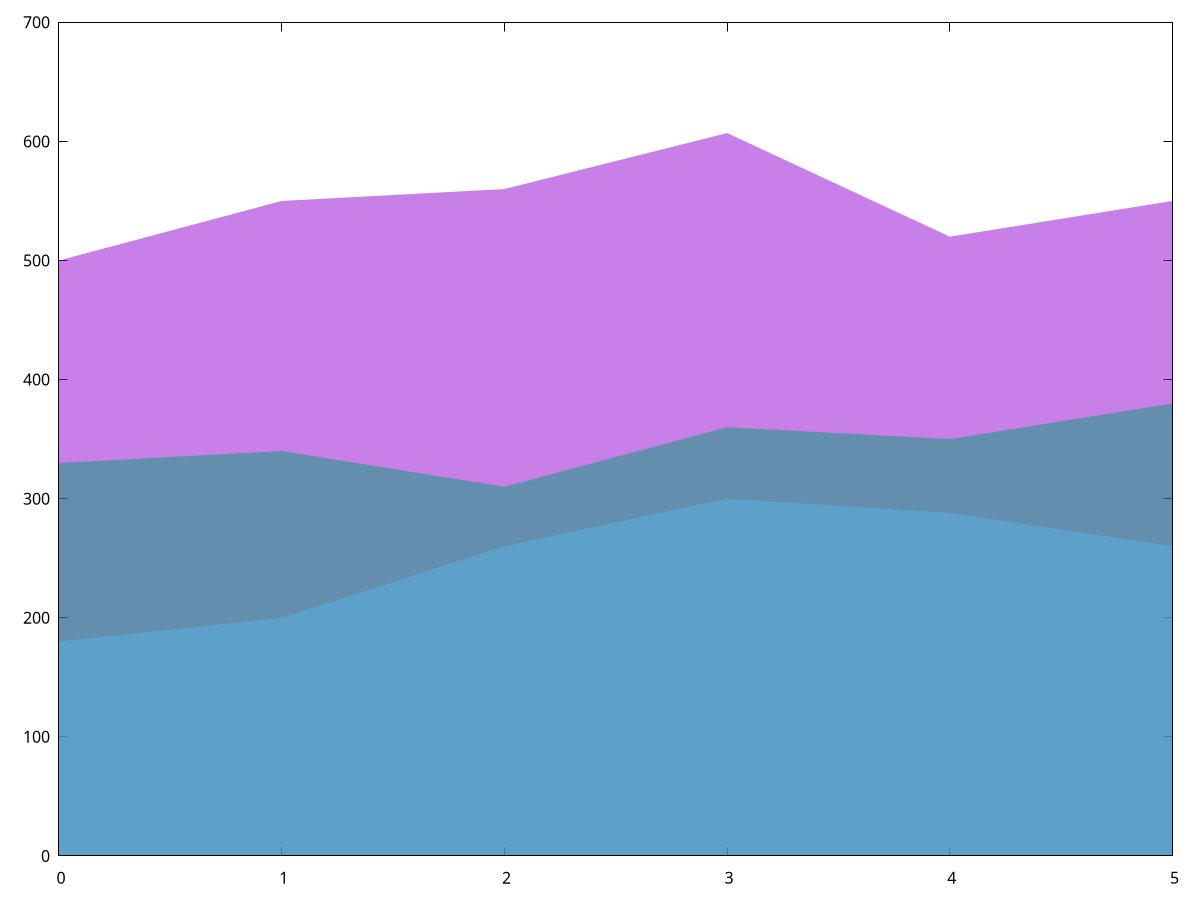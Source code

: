 set terminal pngcairo transparent size 1600,1000 enhanced font 'Verdana,20'
set out "../../src/ch1/img/stacked_area.png"
$data << EOD
500 330 180
550 340 200
560 310 260
607 360 300
520 350 288
550 380 260
EOD
unset key
set style fill transparent solid 0.5 noborder
plot $data u 1 with filledcurves y=0, \
$data u 2 with filledcurves y=0, \
$data u 3 with filledcurves y=0